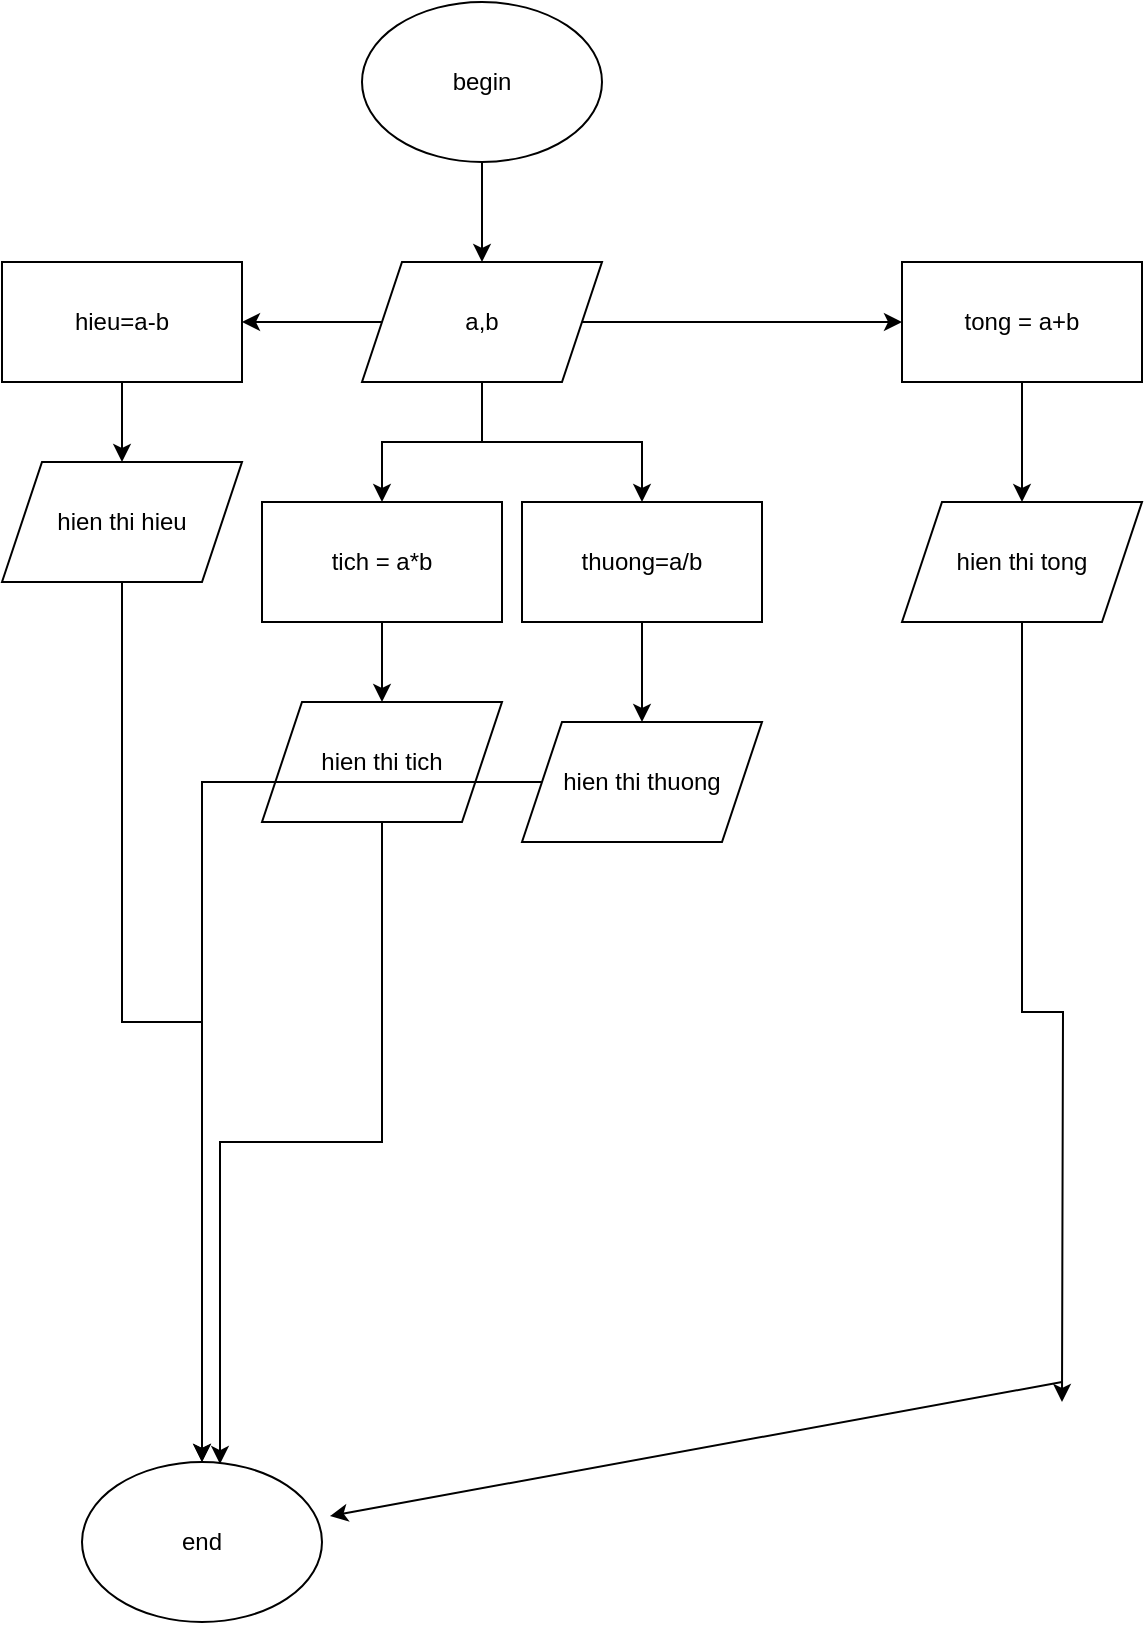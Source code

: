 <mxfile version="22.0.8" type="device">
  <diagram id="C5RBs43oDa-KdzZeNtuy" name="Page-1">
    <mxGraphModel dx="1434" dy="782" grid="1" gridSize="10" guides="1" tooltips="1" connect="1" arrows="1" fold="1" page="1" pageScale="1" pageWidth="827" pageHeight="1169" math="0" shadow="0">
      <root>
        <mxCell id="WIyWlLk6GJQsqaUBKTNV-0" />
        <mxCell id="WIyWlLk6GJQsqaUBKTNV-1" parent="WIyWlLk6GJQsqaUBKTNV-0" />
        <mxCell id="Zxb6MCHghx-KY0g8ufVW-1" style="edgeStyle=orthogonalEdgeStyle;rounded=0;orthogonalLoop=1;jettySize=auto;html=1;" edge="1" parent="WIyWlLk6GJQsqaUBKTNV-1" source="Zxb6MCHghx-KY0g8ufVW-0" target="Zxb6MCHghx-KY0g8ufVW-2">
          <mxGeometry relative="1" as="geometry">
            <mxPoint x="330" y="270" as="targetPoint" />
          </mxGeometry>
        </mxCell>
        <mxCell id="Zxb6MCHghx-KY0g8ufVW-0" value="begin" style="ellipse;whiteSpace=wrap;html=1;" vertex="1" parent="WIyWlLk6GJQsqaUBKTNV-1">
          <mxGeometry x="270" y="110" width="120" height="80" as="geometry" />
        </mxCell>
        <mxCell id="Zxb6MCHghx-KY0g8ufVW-3" style="edgeStyle=orthogonalEdgeStyle;rounded=0;orthogonalLoop=1;jettySize=auto;html=1;" edge="1" parent="WIyWlLk6GJQsqaUBKTNV-1" source="Zxb6MCHghx-KY0g8ufVW-2" target="Zxb6MCHghx-KY0g8ufVW-4">
          <mxGeometry relative="1" as="geometry">
            <mxPoint x="540" y="270" as="targetPoint" />
          </mxGeometry>
        </mxCell>
        <mxCell id="Zxb6MCHghx-KY0g8ufVW-7" style="edgeStyle=orthogonalEdgeStyle;rounded=0;orthogonalLoop=1;jettySize=auto;html=1;" edge="1" parent="WIyWlLk6GJQsqaUBKTNV-1" source="Zxb6MCHghx-KY0g8ufVW-2" target="Zxb6MCHghx-KY0g8ufVW-8">
          <mxGeometry relative="1" as="geometry">
            <mxPoint x="150" y="270" as="targetPoint" />
          </mxGeometry>
        </mxCell>
        <mxCell id="Zxb6MCHghx-KY0g8ufVW-11" style="edgeStyle=orthogonalEdgeStyle;rounded=0;orthogonalLoop=1;jettySize=auto;html=1;" edge="1" parent="WIyWlLk6GJQsqaUBKTNV-1" source="Zxb6MCHghx-KY0g8ufVW-2" target="Zxb6MCHghx-KY0g8ufVW-12">
          <mxGeometry relative="1" as="geometry">
            <mxPoint x="270" y="390" as="targetPoint" />
          </mxGeometry>
        </mxCell>
        <mxCell id="Zxb6MCHghx-KY0g8ufVW-15" style="edgeStyle=orthogonalEdgeStyle;rounded=0;orthogonalLoop=1;jettySize=auto;html=1;" edge="1" parent="WIyWlLk6GJQsqaUBKTNV-1" source="Zxb6MCHghx-KY0g8ufVW-2" target="Zxb6MCHghx-KY0g8ufVW-16">
          <mxGeometry relative="1" as="geometry">
            <mxPoint x="390" y="360" as="targetPoint" />
          </mxGeometry>
        </mxCell>
        <mxCell id="Zxb6MCHghx-KY0g8ufVW-2" value="a,b" style="shape=parallelogram;perimeter=parallelogramPerimeter;whiteSpace=wrap;html=1;fixedSize=1;" vertex="1" parent="WIyWlLk6GJQsqaUBKTNV-1">
          <mxGeometry x="270" y="240" width="120" height="60" as="geometry" />
        </mxCell>
        <mxCell id="Zxb6MCHghx-KY0g8ufVW-5" style="edgeStyle=orthogonalEdgeStyle;rounded=0;orthogonalLoop=1;jettySize=auto;html=1;" edge="1" parent="WIyWlLk6GJQsqaUBKTNV-1" source="Zxb6MCHghx-KY0g8ufVW-4" target="Zxb6MCHghx-KY0g8ufVW-6">
          <mxGeometry relative="1" as="geometry">
            <mxPoint x="600" y="390" as="targetPoint" />
          </mxGeometry>
        </mxCell>
        <mxCell id="Zxb6MCHghx-KY0g8ufVW-4" value="tong = a+b" style="rounded=0;whiteSpace=wrap;html=1;" vertex="1" parent="WIyWlLk6GJQsqaUBKTNV-1">
          <mxGeometry x="540" y="240" width="120" height="60" as="geometry" />
        </mxCell>
        <mxCell id="Zxb6MCHghx-KY0g8ufVW-23" style="edgeStyle=orthogonalEdgeStyle;rounded=0;orthogonalLoop=1;jettySize=auto;html=1;" edge="1" parent="WIyWlLk6GJQsqaUBKTNV-1" source="Zxb6MCHghx-KY0g8ufVW-6">
          <mxGeometry relative="1" as="geometry">
            <mxPoint x="620" y="810" as="targetPoint" />
          </mxGeometry>
        </mxCell>
        <mxCell id="Zxb6MCHghx-KY0g8ufVW-6" value="hien thi tong" style="shape=parallelogram;perimeter=parallelogramPerimeter;whiteSpace=wrap;html=1;fixedSize=1;" vertex="1" parent="WIyWlLk6GJQsqaUBKTNV-1">
          <mxGeometry x="540" y="360" width="120" height="60" as="geometry" />
        </mxCell>
        <mxCell id="Zxb6MCHghx-KY0g8ufVW-9" style="edgeStyle=orthogonalEdgeStyle;rounded=0;orthogonalLoop=1;jettySize=auto;html=1;" edge="1" parent="WIyWlLk6GJQsqaUBKTNV-1" source="Zxb6MCHghx-KY0g8ufVW-8" target="Zxb6MCHghx-KY0g8ufVW-10">
          <mxGeometry relative="1" as="geometry">
            <mxPoint x="150" y="370" as="targetPoint" />
          </mxGeometry>
        </mxCell>
        <mxCell id="Zxb6MCHghx-KY0g8ufVW-8" value="hieu=a-b" style="rounded=0;whiteSpace=wrap;html=1;" vertex="1" parent="WIyWlLk6GJQsqaUBKTNV-1">
          <mxGeometry x="90" y="240" width="120" height="60" as="geometry" />
        </mxCell>
        <mxCell id="Zxb6MCHghx-KY0g8ufVW-19" style="edgeStyle=orthogonalEdgeStyle;rounded=0;orthogonalLoop=1;jettySize=auto;html=1;" edge="1" parent="WIyWlLk6GJQsqaUBKTNV-1" source="Zxb6MCHghx-KY0g8ufVW-10" target="Zxb6MCHghx-KY0g8ufVW-20">
          <mxGeometry relative="1" as="geometry">
            <mxPoint x="150" y="610" as="targetPoint" />
          </mxGeometry>
        </mxCell>
        <mxCell id="Zxb6MCHghx-KY0g8ufVW-10" value="hien thi hieu" style="shape=parallelogram;perimeter=parallelogramPerimeter;whiteSpace=wrap;html=1;fixedSize=1;" vertex="1" parent="WIyWlLk6GJQsqaUBKTNV-1">
          <mxGeometry x="90" y="340" width="120" height="60" as="geometry" />
        </mxCell>
        <mxCell id="Zxb6MCHghx-KY0g8ufVW-13" style="edgeStyle=orthogonalEdgeStyle;rounded=0;orthogonalLoop=1;jettySize=auto;html=1;" edge="1" parent="WIyWlLk6GJQsqaUBKTNV-1" source="Zxb6MCHghx-KY0g8ufVW-12" target="Zxb6MCHghx-KY0g8ufVW-14">
          <mxGeometry relative="1" as="geometry">
            <mxPoint x="280" y="490" as="targetPoint" />
          </mxGeometry>
        </mxCell>
        <mxCell id="Zxb6MCHghx-KY0g8ufVW-12" value="tich = a*b" style="rounded=0;whiteSpace=wrap;html=1;" vertex="1" parent="WIyWlLk6GJQsqaUBKTNV-1">
          <mxGeometry x="220" y="360" width="120" height="60" as="geometry" />
        </mxCell>
        <mxCell id="Zxb6MCHghx-KY0g8ufVW-14" value="hien thi tich" style="shape=parallelogram;perimeter=parallelogramPerimeter;whiteSpace=wrap;html=1;fixedSize=1;" vertex="1" parent="WIyWlLk6GJQsqaUBKTNV-1">
          <mxGeometry x="220" y="460" width="120" height="60" as="geometry" />
        </mxCell>
        <mxCell id="Zxb6MCHghx-KY0g8ufVW-17" style="edgeStyle=orthogonalEdgeStyle;rounded=0;orthogonalLoop=1;jettySize=auto;html=1;" edge="1" parent="WIyWlLk6GJQsqaUBKTNV-1" source="Zxb6MCHghx-KY0g8ufVW-16" target="Zxb6MCHghx-KY0g8ufVW-18">
          <mxGeometry relative="1" as="geometry">
            <mxPoint x="410" y="460" as="targetPoint" />
          </mxGeometry>
        </mxCell>
        <mxCell id="Zxb6MCHghx-KY0g8ufVW-16" value="thuong=a/b" style="rounded=0;whiteSpace=wrap;html=1;" vertex="1" parent="WIyWlLk6GJQsqaUBKTNV-1">
          <mxGeometry x="350" y="360" width="120" height="60" as="geometry" />
        </mxCell>
        <mxCell id="Zxb6MCHghx-KY0g8ufVW-22" style="edgeStyle=orthogonalEdgeStyle;rounded=0;orthogonalLoop=1;jettySize=auto;html=1;" edge="1" parent="WIyWlLk6GJQsqaUBKTNV-1" source="Zxb6MCHghx-KY0g8ufVW-18" target="Zxb6MCHghx-KY0g8ufVW-20">
          <mxGeometry relative="1" as="geometry" />
        </mxCell>
        <mxCell id="Zxb6MCHghx-KY0g8ufVW-18" value="hien thi thuong" style="shape=parallelogram;perimeter=parallelogramPerimeter;whiteSpace=wrap;html=1;fixedSize=1;" vertex="1" parent="WIyWlLk6GJQsqaUBKTNV-1">
          <mxGeometry x="350" y="470" width="120" height="60" as="geometry" />
        </mxCell>
        <mxCell id="Zxb6MCHghx-KY0g8ufVW-20" value="end" style="ellipse;whiteSpace=wrap;html=1;" vertex="1" parent="WIyWlLk6GJQsqaUBKTNV-1">
          <mxGeometry x="130" y="840" width="120" height="80" as="geometry" />
        </mxCell>
        <mxCell id="Zxb6MCHghx-KY0g8ufVW-21" style="edgeStyle=orthogonalEdgeStyle;rounded=0;orthogonalLoop=1;jettySize=auto;html=1;entryX=0.575;entryY=0.013;entryDx=0;entryDy=0;entryPerimeter=0;" edge="1" parent="WIyWlLk6GJQsqaUBKTNV-1" source="Zxb6MCHghx-KY0g8ufVW-14" target="Zxb6MCHghx-KY0g8ufVW-20">
          <mxGeometry relative="1" as="geometry" />
        </mxCell>
        <mxCell id="Zxb6MCHghx-KY0g8ufVW-24" value="" style="endArrow=classic;html=1;rounded=0;entryX=1.033;entryY=0.338;entryDx=0;entryDy=0;entryPerimeter=0;" edge="1" parent="WIyWlLk6GJQsqaUBKTNV-1" target="Zxb6MCHghx-KY0g8ufVW-20">
          <mxGeometry width="50" height="50" relative="1" as="geometry">
            <mxPoint x="620" y="800" as="sourcePoint" />
            <mxPoint x="440" y="610" as="targetPoint" />
            <Array as="points" />
          </mxGeometry>
        </mxCell>
      </root>
    </mxGraphModel>
  </diagram>
</mxfile>
